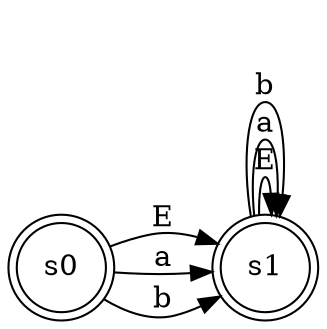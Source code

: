 digraph finite_state_machine {
	rankdir=LR size="8,5"
	node [shape=doublecircle]
	s0
	node [shape=doublecircle]
	s1 -> s1 [label=E]
	node [shape=doublecircle]
	s1 -> s1 [label=a]
	node [shape=doublecircle]
	s1 -> s1 [label=b]
	node [shape=circle]
	s0 -> s1 [label=E]
	node [shape=circle]
	s0 -> s1 [label=a]
	node [shape=circle]
	s0 -> s1 [label=b]
}
